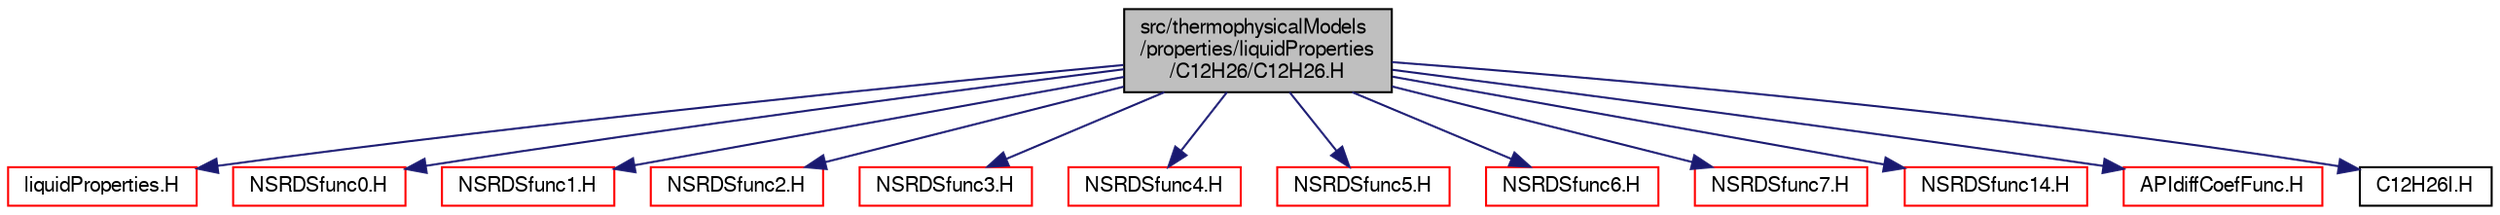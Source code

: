 digraph "src/thermophysicalModels/properties/liquidProperties/C12H26/C12H26.H"
{
  bgcolor="transparent";
  edge [fontname="FreeSans",fontsize="10",labelfontname="FreeSans",labelfontsize="10"];
  node [fontname="FreeSans",fontsize="10",shape=record];
  Node0 [label="src/thermophysicalModels\l/properties/liquidProperties\l/C12H26/C12H26.H",height=0.2,width=0.4,color="black", fillcolor="grey75", style="filled", fontcolor="black"];
  Node0 -> Node1 [color="midnightblue",fontsize="10",style="solid",fontname="FreeSans"];
  Node1 [label="liquidProperties.H",height=0.2,width=0.4,color="red",URL="$a15845.html"];
  Node0 -> Node80 [color="midnightblue",fontsize="10",style="solid",fontname="FreeSans"];
  Node80 [label="NSRDSfunc0.H",height=0.2,width=0.4,color="red",URL="$a16700.html"];
  Node0 -> Node82 [color="midnightblue",fontsize="10",style="solid",fontname="FreeSans"];
  Node82 [label="NSRDSfunc1.H",height=0.2,width=0.4,color="red",URL="$a16706.html"];
  Node0 -> Node83 [color="midnightblue",fontsize="10",style="solid",fontname="FreeSans"];
  Node83 [label="NSRDSfunc2.H",height=0.2,width=0.4,color="red",URL="$a16718.html"];
  Node0 -> Node84 [color="midnightblue",fontsize="10",style="solid",fontname="FreeSans"];
  Node84 [label="NSRDSfunc3.H",height=0.2,width=0.4,color="red",URL="$a16724.html"];
  Node0 -> Node85 [color="midnightblue",fontsize="10",style="solid",fontname="FreeSans"];
  Node85 [label="NSRDSfunc4.H",height=0.2,width=0.4,color="red",URL="$a16730.html"];
  Node0 -> Node86 [color="midnightblue",fontsize="10",style="solid",fontname="FreeSans"];
  Node86 [label="NSRDSfunc5.H",height=0.2,width=0.4,color="red",URL="$a16736.html"];
  Node0 -> Node87 [color="midnightblue",fontsize="10",style="solid",fontname="FreeSans"];
  Node87 [label="NSRDSfunc6.H",height=0.2,width=0.4,color="red",URL="$a16742.html"];
  Node0 -> Node88 [color="midnightblue",fontsize="10",style="solid",fontname="FreeSans"];
  Node88 [label="NSRDSfunc7.H",height=0.2,width=0.4,color="red",URL="$a16748.html"];
  Node0 -> Node89 [color="midnightblue",fontsize="10",style="solid",fontname="FreeSans"];
  Node89 [label="NSRDSfunc14.H",height=0.2,width=0.4,color="red",URL="$a16712.html"];
  Node0 -> Node90 [color="midnightblue",fontsize="10",style="solid",fontname="FreeSans"];
  Node90 [label="APIdiffCoefFunc.H",height=0.2,width=0.4,color="red",URL="$a16694.html"];
  Node0 -> Node91 [color="midnightblue",fontsize="10",style="solid",fontname="FreeSans"];
  Node91 [label="C12H26I.H",height=0.2,width=0.4,color="black",URL="$a15641.html"];
}
